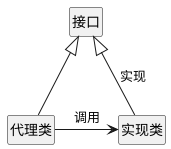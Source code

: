 @startuml 

skinparam DefaultFontName PingFangSC-Regular

接口 <|-- 代理类
接口 <|-- 实现类 : 实现
代理类 -right-> 实现类 : 调用

hide circle
hide members

@enduml
